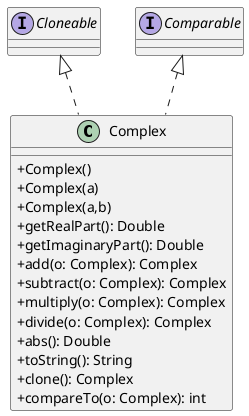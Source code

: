 @startuml

skinparam ClassAttributeIconSize 0

class Complex implements Cloneable, Comparable {
    +Complex()
    +Complex(a)
    +Complex(a,b)
    +getRealPart(): Double
    +getImaginaryPart(): Double
    +add(o: Complex): Complex
    +subtract(o: Complex): Complex
    +multiply(o: Complex): Complex
    +divide(o: Complex): Complex
    +abs(): Double
    +toString(): String
    +clone(): Complex
    +compareTo(o: Complex): int

}
@enduml 